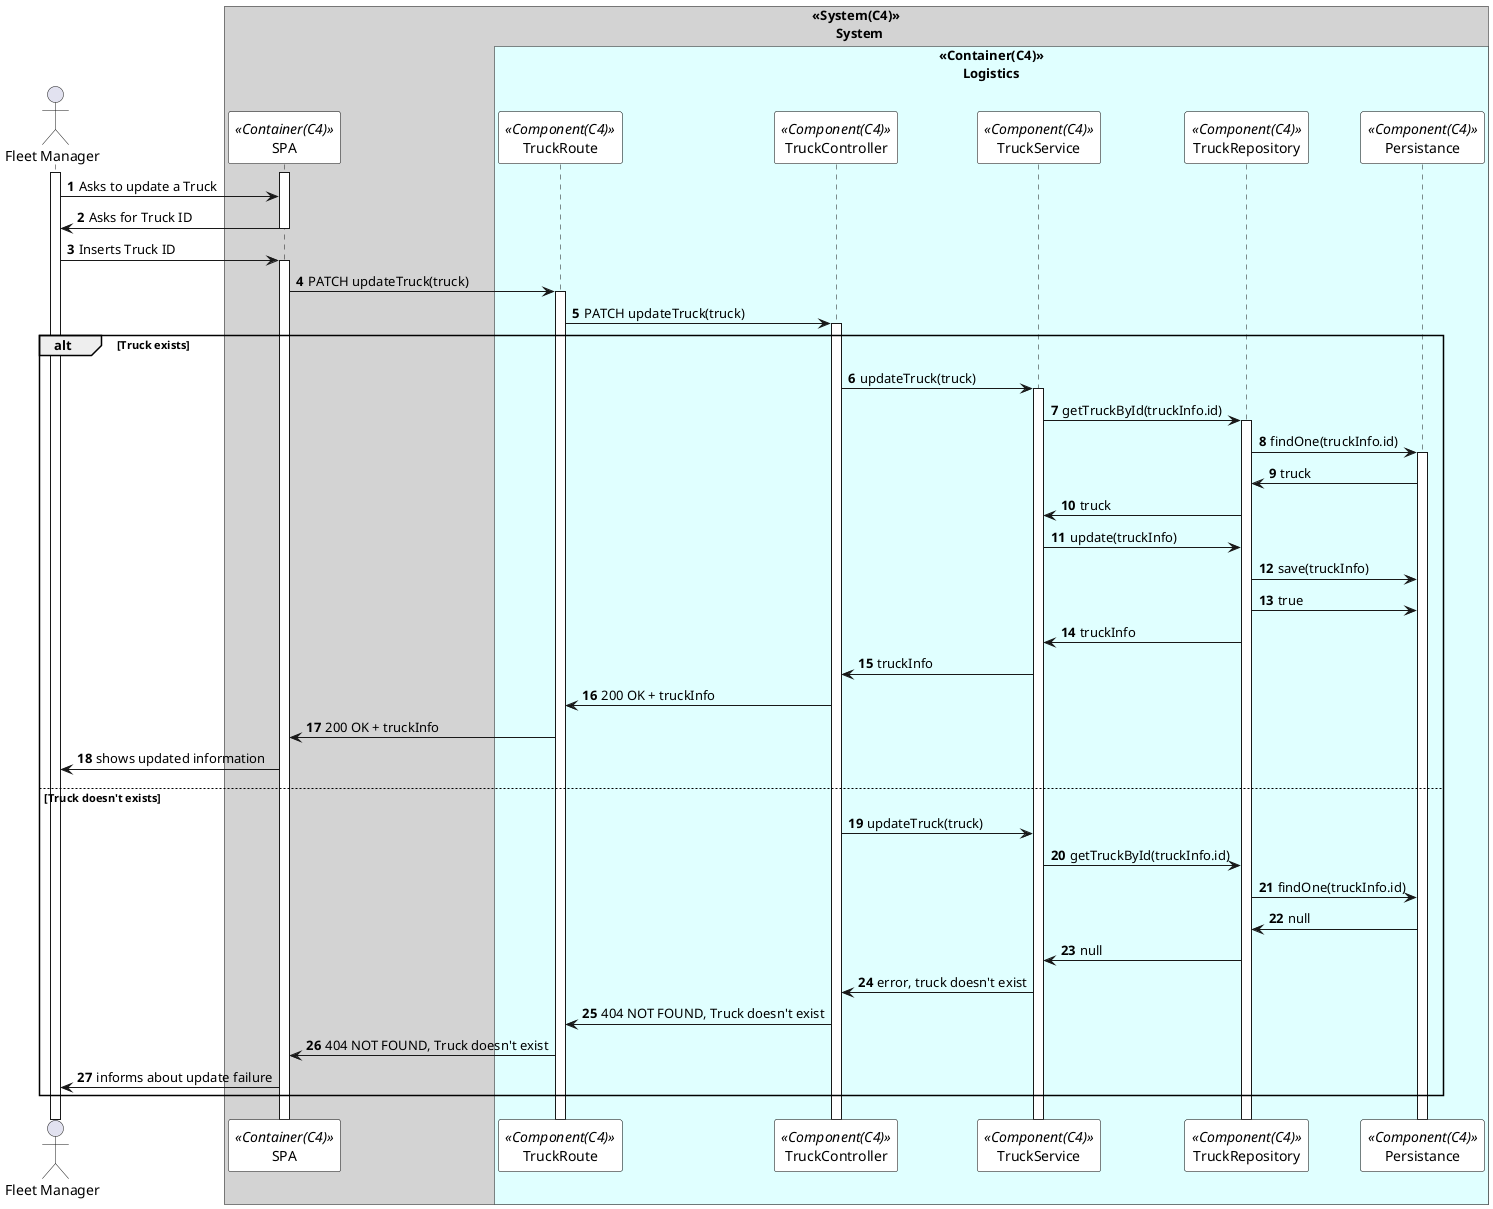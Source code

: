 @startuml updateTruckSD

autonumber
!pragma teoz true

skinparam sequence {
ParticipantBorderColor black
ParticipantBackgroundColor white
}

actor "Fleet Manager" as manager

box "<<System(C4)>>\n       System" #LightGray
participant SPA as  SPA <<Container(C4)>>
box "<<Container(C4)>>\n       Logistics" #LightCyan
participant TruckRoute as Route <<Component(C4)>>
participant TruckController as Controller <<Component(C4)>>
participant TruckService as Service <<Component(C4)>>
participant TruckRepository as Repository <<Component(C4)>>
participant Persistance as Persistance <<Component(C4)>>
end box



activate manager
activate SPA
manager -> SPA: Asks to update a Truck

SPA -> manager: Asks for Truck ID
deactivate SPA

manager ->SPA: Inserts Truck ID
activate SPA

SPA -> Route: PATCH updateTruck(truck)
activate Route
Route -> Controller :PATCH updateTruck(truck)
activate Controller

alt Truck exists 

Controller -> Service: updateTruck(truck)
activate Service

Service -> Repository: getTruckById(truckInfo.id)
activate Repository

Repository -> Persistance: findOne(truckInfo.id)
activate Persistance
Persistance -> Repository: truck
Repository->Service: truck

Service -> Repository: update(truckInfo)
Repository -> Persistance:save(truckInfo)

Repository -> Persistance:true
Repository-> Service: truckInfo
Service-> Controller: truckInfo

Controller->Route: 200 OK + truckInfo
Route ->SPA: 200 OK + truckInfo
SPA-> manager: shows updated information 

else Truck doesn't exists

Controller -> Service: updateTruck(truck)
Service -> Repository: getTruckById(truckInfo.id)
Repository->Persistance: findOne(truckInfo.id)
Persistance ->Repository: null
Repository->Service: null
Service->Controller: error, truck doesn't exist
Controller-> Route: 404 NOT FOUND, Truck doesn't exist
Route ->SPA: 404 NOT FOUND, Truck doesn't exist
SPA->manager: informs about update failure

@enduml
